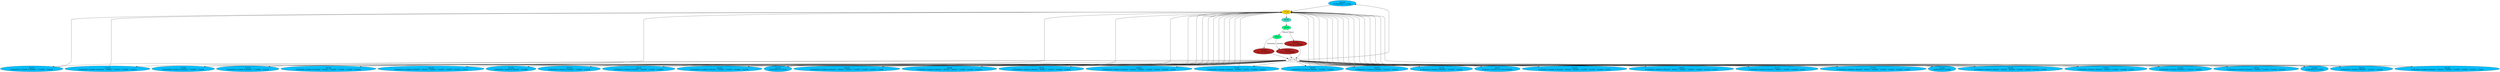 strict digraph "compose( ,  )" {
	node [label="\N"];
	"165:AS"	 [ast="<pyverilog.vparser.ast.Assign object at 0x7f415cb01350>",
		def_var="['CrcNext']",
		fillcolor=deepskyblue,
		label="165:AS
CrcNext[20] = Crc[16];",
		statements="[]",
		style=filled,
		typ=Assign,
		use_var="['Crc']"];
	"179:AL"	 [ast="<pyverilog.vparser.ast.Always object at 0x7f415c6cdb10>",
		clk_sens=True,
		fillcolor=gold,
		label="179:AL",
		sens="['Clk', 'Reset']",
		statements="[]",
		style=filled,
		typ=Always,
		use_var="['Initialize', 'Reset', 'CrcNext']"];
	"165:AS" -> "179:AL";
	"149:AS"	 [ast="<pyverilog.vparser.ast.Assign object at 0x7f415c725610>",
		def_var="['CrcNext']",
		fillcolor=deepskyblue,
		label="149:AS
CrcNext[4] = Enable & (Data[3] ^ Data[2] ^ Data[0] ^ Crc[28] ^ Crc[30] ^ Crc[31]) ^ Crc[0];",
		statements="[]",
		style=filled,
		typ=Assign,
		use_var="['Enable', 'Data', 'Data', 'Data', 'Crc', 'Crc', 'Crc', 'Crc']"];
	"149:AS" -> "179:AL";
	"162:AS"	 [ast="<pyverilog.vparser.ast.Assign object at 0x7f415caff750>",
		def_var="['CrcNext']",
		fillcolor=deepskyblue,
		label="162:AS
CrcNext[17] = Enable & (Data[1] ^ Crc[29]) ^ Crc[13];",
		statements="[]",
		style=filled,
		typ=Assign,
		use_var="['Enable', 'Data', 'Crc', 'Crc']"];
	"162:AS" -> "179:AL";
	"173:AS"	 [ast="<pyverilog.vparser.ast.Assign object at 0x7f415c6c2f50>",
		def_var="['CrcNext']",
		fillcolor=deepskyblue,
		label="173:AS
CrcNext[28] = Enable & (Data[2] ^ Crc[30]) ^ Crc[24];",
		statements="[]",
		style=filled,
		typ=Assign,
		use_var="['Enable', 'Data', 'Crc', 'Crc']"];
	"173:AS" -> "179:AL";
	"147:AS"	 [ast="<pyverilog.vparser.ast.Assign object at 0x7f415c72f490>",
		def_var="['CrcNext']",
		fillcolor=deepskyblue,
		label="147:AS
CrcNext[2] = Enable & (Data[2] ^ Data[1] ^ Data[0] ^ Crc[28] ^ Crc[29] ^ Crc[30]);",
		statements="[]",
		style=filled,
		typ=Assign,
		use_var="['Enable', 'Data', 'Data', 'Data', 'Crc', 'Crc', 'Crc']"];
	"147:AS" -> "179:AL";
	"167:AS"	 [ast="<pyverilog.vparser.ast.Assign object at 0x7f415cb01a50>",
		def_var="['CrcNext']",
		fillcolor=deepskyblue,
		label="167:AS
CrcNext[22] = Enable & (Data[0] ^ Crc[28]) ^ Crc[18];",
		statements="[]",
		style=filled,
		typ=Assign,
		use_var="['Enable', 'Data', 'Crc', 'Crc']"];
	"167:AS" -> "179:AL";
	"158:AS"	 [ast="<pyverilog.vparser.ast.Assign object at 0x7f415cafc210>",
		def_var="['CrcNext']",
		fillcolor=deepskyblue,
		label="158:AS
CrcNext[13] = Enable & (Data[3] ^ Data[2] ^ Data[1] ^ Crc[29] ^ Crc[30] ^ Crc[31]) ^ Crc[9];",
		statements="[]",
		style=filled,
		typ=Assign,
		use_var="['Enable', 'Data', 'Data', 'Data', 'Crc', 'Crc', 'Crc', 'Crc']"];
	"158:AS" -> "179:AL";
	"164:AS"	 [ast="<pyverilog.vparser.ast.Assign object at 0x7f415cb01110>",
		def_var="['CrcNext']",
		fillcolor=deepskyblue,
		label="164:AS
CrcNext[19] = Enable & (Data[3] ^ Crc[31]) ^ Crc[15];",
		statements="[]",
		style=filled,
		typ=Assign,
		use_var="['Enable', 'Data', 'Crc', 'Crc']"];
	"164:AS" -> "179:AL";
	"145:AS"	 [ast="<pyverilog.vparser.ast.Assign object at 0x7f415cb1d690>",
		def_var="['CrcNext']",
		fillcolor=deepskyblue,
		label="145:AS
CrcNext[0] = Enable & (Data[0] ^ Crc[28]);",
		statements="[]",
		style=filled,
		typ=Assign,
		use_var="['Enable', 'Data', 'Crc']"];
	"145:AS" -> "179:AL";
	"146:AS"	 [ast="<pyverilog.vparser.ast.Assign object at 0x7f415ef76ed0>",
		def_var="['CrcNext']",
		fillcolor=deepskyblue,
		label="146:AS
CrcNext[1] = Enable & (Data[1] ^ Data[0] ^ Crc[28] ^ Crc[29]);",
		statements="[]",
		style=filled,
		typ=Assign,
		use_var="['Enable', 'Data', 'Data', 'Crc', 'Crc']"];
	"146:AS" -> "179:AL";
	"180:BL"	 [ast="<pyverilog.vparser.ast.Block object at 0x7f415c6cdb50>",
		fillcolor=turquoise,
		label="180:BL",
		statements="[]",
		style=filled,
		typ=Block];
	"179:AL" -> "180:BL"	 [cond="[]",
		lineno=None];
	"181:IF"	 [ast="<pyverilog.vparser.ast.IfStatement object at 0x7f415c6cdd10>",
		fillcolor=springgreen,
		label="181:IF",
		statements="[]",
		style=filled,
		typ=IfStatement];
	"180:BL" -> "181:IF"	 [cond="[]",
		lineno=None];
	"166:AS"	 [ast="<pyverilog.vparser.ast.Assign object at 0x7f415cb01590>",
		def_var="['CrcNext']",
		fillcolor=deepskyblue,
		label="166:AS
CrcNext[21] = Crc[17];",
		statements="[]",
		style=filled,
		typ=Assign,
		use_var="['Crc']"];
	"166:AS" -> "179:AL";
	"184:IF"	 [ast="<pyverilog.vparser.ast.IfStatement object at 0x7f415c6cdf50>",
		fillcolor=springgreen,
		label="184:IF",
		statements="[]",
		style=filled,
		typ=IfStatement];
	"181:IF" -> "184:IF"	 [cond="['Reset']",
		label="!(Reset)",
		lineno=181];
	"182:NS"	 [ast="<pyverilog.vparser.ast.NonblockingSubstitution object at 0x7f415c6cdcd0>",
		fillcolor=firebrick,
		label="182:NS
Crc <= 32'hffffffff;",
		statements="[<pyverilog.vparser.ast.NonblockingSubstitution object at 0x7f415c6cdcd0>]",
		style=filled,
		typ=NonblockingSubstitution];
	"181:IF" -> "182:NS"	 [cond="['Reset']",
		label=Reset,
		lineno=181];
	"187:NS"	 [ast="<pyverilog.vparser.ast.NonblockingSubstitution object at 0x7f415c6eb150>",
		fillcolor=firebrick,
		label="187:NS
Crc <= CrcNext;",
		statements="[<pyverilog.vparser.ast.NonblockingSubstitution object at 0x7f415c6eb150>]",
		style=filled,
		typ=NonblockingSubstitution];
	"Leaf_179:AL"	 [def_var="['Crc']",
		label="Leaf_179:AL"];
	"187:NS" -> "Leaf_179:AL"	 [cond="[]",
		lineno=None];
	"169:AS"	 [ast="<pyverilog.vparser.ast.Assign object at 0x7f415cb05810>",
		def_var="['CrcNext']",
		fillcolor=deepskyblue,
		label="169:AS
CrcNext[24] = Enable & (Data[2] ^ Data[1] ^ Crc[30] ^ Crc[29]) ^ Crc[20];",
		statements="[]",
		style=filled,
		typ=Assign,
		use_var="['Enable', 'Data', 'Data', 'Crc', 'Crc', 'Crc']"];
	"169:AS" -> "179:AL";
	"155:AS"	 [ast="<pyverilog.vparser.ast.Assign object at 0x7f415cb08750>",
		def_var="['CrcNext']",
		fillcolor=deepskyblue,
		label="155:AS
CrcNext[10] = Enable & (Data[3] ^ Data[2] ^ Data[0] ^ Crc[28] ^ Crc[30] ^ Crc[31]) ^ Crc[6];",
		statements="[]",
		style=filled,
		typ=Assign,
		use_var="['Enable', 'Data', 'Data', 'Data', 'Crc', 'Crc', 'Crc', 'Crc']"];
	"155:AS" -> "179:AL";
	"184:IF" -> "187:NS"	 [cond="['Initialize']",
		label="!(Initialize)",
		lineno=184];
	"185:NS"	 [ast="<pyverilog.vparser.ast.NonblockingSubstitution object at 0x7f415c6cdf90>",
		fillcolor=firebrick,
		label="185:NS
Crc <= 32'hffffffff;",
		statements="[<pyverilog.vparser.ast.NonblockingSubstitution object at 0x7f415c6cdf90>]",
		style=filled,
		typ=NonblockingSubstitution];
	"184:IF" -> "185:NS"	 [cond="['Initialize']",
		label=Initialize,
		lineno=184];
	"170:AS"	 [ast="<pyverilog.vparser.ast.Assign object at 0x7f415cb05ed0>",
		def_var="['CrcNext']",
		fillcolor=deepskyblue,
		label="170:AS
CrcNext[25] = Enable & (Data[3] ^ Data[2] ^ Crc[31] ^ Crc[30]) ^ Crc[21];",
		statements="[]",
		style=filled,
		typ=Assign,
		use_var="['Enable', 'Data', 'Data', 'Crc', 'Crc', 'Crc']"];
	"170:AS" -> "179:AL";
	"172:AS"	 [ast="<pyverilog.vparser.ast.Assign object at 0x7f415c6c2a90>",
		def_var="['CrcNext']",
		fillcolor=deepskyblue,
		label="172:AS
CrcNext[27] = Enable & (Data[1] ^ Crc[29]) ^ Crc[23];",
		statements="[]",
		style=filled,
		typ=Assign,
		use_var="['Enable', 'Data', 'Crc', 'Crc']"];
	"172:AS" -> "179:AL";
	"156:AS"	 [ast="<pyverilog.vparser.ast.Assign object at 0x7f415cafa050>",
		def_var="['CrcNext']",
		fillcolor=deepskyblue,
		label="156:AS
CrcNext[11] = Enable & (Data[3] ^ Data[1] ^ Data[0] ^ Crc[28] ^ Crc[29] ^ Crc[31]) ^ Crc[7];",
		statements="[]",
		style=filled,
		typ=Assign,
		use_var="['Enable', 'Data', 'Data', 'Data', 'Crc', 'Crc', 'Crc', 'Crc']"];
	"156:AS" -> "179:AL";
	"154:AS"	 [ast="<pyverilog.vparser.ast.Assign object at 0x7f415c723e50>",
		def_var="['CrcNext']",
		fillcolor=deepskyblue,
		label="154:AS
CrcNext[9] = Enable & (Data[2] ^ Data[1] ^ Crc[29] ^ Crc[30]) ^ Crc[5];",
		statements="[]",
		style=filled,
		typ=Assign,
		use_var="['Enable', 'Data', 'Data', 'Crc', 'Crc', 'Crc']"];
	"154:AS" -> "179:AL";
	"176:AS"	 [ast="<pyverilog.vparser.ast.Assign object at 0x7f415c6cd8d0>",
		def_var="['CrcNext']",
		fillcolor=deepskyblue,
		label="176:AS
CrcNext[31] = Crc[27];",
		statements="[]",
		style=filled,
		typ=Assign,
		use_var="['Crc']"];
	"176:AS" -> "179:AL";
	"190:AS"	 [ast="<pyverilog.vparser.ast.Assign object at 0x7f415c6eb2d0>",
		def_var="['CrcError']",
		fillcolor=deepskyblue,
		label="190:AS
CrcError = Crc[31:0] != 32'hc704dd7b;",
		statements="[]",
		style=filled,
		typ=Assign,
		use_var="['Crc']"];
	"171:AS"	 [ast="<pyverilog.vparser.ast.Assign object at 0x7f415c6c25d0>",
		def_var="['CrcNext']",
		fillcolor=deepskyblue,
		label="171:AS
CrcNext[26] = Enable & (Data[3] ^ Data[0] ^ Crc[31] ^ Crc[28]) ^ Crc[22];",
		statements="[]",
		style=filled,
		typ=Assign,
		use_var="['Enable', 'Data', 'Data', 'Crc', 'Crc', 'Crc']"];
	"171:AS" -> "179:AL";
	"160:AS"	 [ast="<pyverilog.vparser.ast.Assign object at 0x7f415cafcd90>",
		def_var="['CrcNext']",
		fillcolor=deepskyblue,
		label="160:AS
CrcNext[15] = Enable & (Data[3] ^ Crc[31]) ^ Crc[11];",
		statements="[]",
		style=filled,
		typ=Assign,
		use_var="['Enable', 'Data', 'Crc', 'Crc']"];
	"160:AS" -> "179:AL";
	"150:AS"	 [ast="<pyverilog.vparser.ast.Assign object at 0x7f415c725ed0>",
		def_var="['CrcNext']",
		fillcolor=deepskyblue,
		label="150:AS
CrcNext[5] = Enable & (Data[3] ^ Data[1] ^ Data[0] ^ Crc[28] ^ Crc[29] ^ Crc[31]) ^ Crc[1];",
		statements="[]",
		style=filled,
		typ=Assign,
		use_var="['Enable', 'Data', 'Data', 'Data', 'Crc', 'Crc', 'Crc', 'Crc']"];
	"150:AS" -> "179:AL";
	"157:AS"	 [ast="<pyverilog.vparser.ast.Assign object at 0x7f415cafa910>",
		def_var="['CrcNext']",
		fillcolor=deepskyblue,
		label="157:AS
CrcNext[12] = Enable & (Data[2] ^ Data[1] ^ Data[0] ^ Crc[28] ^ Crc[29] ^ Crc[30]) ^ Crc[8];",
		statements="[]",
		style=filled,
		typ=Assign,
		use_var="['Enable', 'Data', 'Data', 'Data', 'Crc', 'Crc', 'Crc', 'Crc']"];
	"157:AS" -> "179:AL";
	"174:AS"	 [ast="<pyverilog.vparser.ast.Assign object at 0x7f415c6cd450>",
		def_var="['CrcNext']",
		fillcolor=deepskyblue,
		label="174:AS
CrcNext[29] = Enable & (Data[3] ^ Crc[31]) ^ Crc[25];",
		statements="[]",
		style=filled,
		typ=Assign,
		use_var="['Enable', 'Data', 'Crc', 'Crc']"];
	"174:AS" -> "179:AL";
	"148:AS"	 [ast="<pyverilog.vparser.ast.Assign object at 0x7f415c72fc50>",
		def_var="['CrcNext']",
		fillcolor=deepskyblue,
		label="148:AS
CrcNext[3] = Enable & (Data[3] ^ Data[2] ^ Data[1] ^ Crc[29] ^ Crc[30] ^ Crc[31]);",
		statements="[]",
		style=filled,
		typ=Assign,
		use_var="['Enable', 'Data', 'Data', 'Data', 'Crc', 'Crc', 'Crc']"];
	"148:AS" -> "179:AL";
	"152:AS"	 [ast="<pyverilog.vparser.ast.Assign object at 0x7f415c724e90>",
		def_var="['CrcNext']",
		fillcolor=deepskyblue,
		label="152:AS
CrcNext[7] = Enable & (Data[3] ^ Data[2] ^ Data[0] ^ Crc[28] ^ Crc[30] ^ Crc[31]) ^ Crc[3];",
		statements="[]",
		style=filled,
		typ=Assign,
		use_var="['Enable', 'Data', 'Data', 'Data', 'Crc', 'Crc', 'Crc', 'Crc']"];
	"152:AS" -> "179:AL";
	"151:AS"	 [ast="<pyverilog.vparser.ast.Assign object at 0x7f415c7245d0>",
		def_var="['CrcNext']",
		fillcolor=deepskyblue,
		label="151:AS
CrcNext[6] = Enable & (Data[2] ^ Data[1] ^ Crc[29] ^ Crc[30]) ^ Crc[2];",
		statements="[]",
		style=filled,
		typ=Assign,
		use_var="['Enable', 'Data', 'Data', 'Crc', 'Crc', 'Crc']"];
	"151:AS" -> "179:AL";
	"182:NS" -> "Leaf_179:AL"	 [cond="[]",
		lineno=None];
	"185:NS" -> "Leaf_179:AL"	 [cond="[]",
		lineno=None];
	"175:AS"	 [ast="<pyverilog.vparser.ast.Assign object at 0x7f415c6cd690>",
		def_var="['CrcNext']",
		fillcolor=deepskyblue,
		label="175:AS
CrcNext[30] = Crc[26];",
		statements="[]",
		style=filled,
		typ=Assign,
		use_var="['Crc']"];
	"175:AS" -> "179:AL";
	"159:AS"	 [ast="<pyverilog.vparser.ast.Assign object at 0x7f415cafc8d0>",
		def_var="['CrcNext']",
		fillcolor=deepskyblue,
		label="159:AS
CrcNext[14] = Enable & (Data[3] ^ Data[2] ^ Crc[30] ^ Crc[31]) ^ Crc[10];",
		statements="[]",
		style=filled,
		typ=Assign,
		use_var="['Enable', 'Data', 'Data', 'Crc', 'Crc', 'Crc']"];
	"159:AS" -> "179:AL";
	"Leaf_179:AL" -> "165:AS";
	"Leaf_179:AL" -> "149:AS";
	"Leaf_179:AL" -> "162:AS";
	"Leaf_179:AL" -> "173:AS";
	"Leaf_179:AL" -> "147:AS";
	"Leaf_179:AL" -> "167:AS";
	"Leaf_179:AL" -> "158:AS";
	"Leaf_179:AL" -> "164:AS";
	"Leaf_179:AL" -> "145:AS";
	"Leaf_179:AL" -> "146:AS";
	"Leaf_179:AL" -> "166:AS";
	"Leaf_179:AL" -> "169:AS";
	"Leaf_179:AL" -> "155:AS";
	"Leaf_179:AL" -> "170:AS";
	"Leaf_179:AL" -> "172:AS";
	"Leaf_179:AL" -> "156:AS";
	"Leaf_179:AL" -> "154:AS";
	"Leaf_179:AL" -> "176:AS";
	"Leaf_179:AL" -> "190:AS";
	"Leaf_179:AL" -> "171:AS";
	"Leaf_179:AL" -> "160:AS";
	"Leaf_179:AL" -> "150:AS";
	"Leaf_179:AL" -> "157:AS";
	"Leaf_179:AL" -> "174:AS";
	"Leaf_179:AL" -> "148:AS";
	"Leaf_179:AL" -> "152:AS";
	"Leaf_179:AL" -> "151:AS";
	"Leaf_179:AL" -> "175:AS";
	"Leaf_179:AL" -> "159:AS";
	"153:AS"	 [ast="<pyverilog.vparser.ast.Assign object at 0x7f415c723790>",
		def_var="['CrcNext']",
		fillcolor=deepskyblue,
		label="153:AS
CrcNext[8] = Enable & (Data[3] ^ Data[1] ^ Data[0] ^ Crc[28] ^ Crc[29] ^ Crc[31]) ^ Crc[4];",
		statements="[]",
		style=filled,
		typ=Assign,
		use_var="['Enable', 'Data', 'Data', 'Data', 'Crc', 'Crc', 'Crc', 'Crc']"];
	"Leaf_179:AL" -> "153:AS";
	"163:AS"	 [ast="<pyverilog.vparser.ast.Assign object at 0x7f415caffc10>",
		def_var="['CrcNext']",
		fillcolor=deepskyblue,
		label="163:AS
CrcNext[18] = Enable & (Data[2] ^ Crc[30]) ^ Crc[14];",
		statements="[]",
		style=filled,
		typ=Assign,
		use_var="['Enable', 'Data', 'Crc', 'Crc']"];
	"Leaf_179:AL" -> "163:AS";
	"161:AS"	 [ast="<pyverilog.vparser.ast.Assign object at 0x7f415caff290>",
		def_var="['CrcNext']",
		fillcolor=deepskyblue,
		label="161:AS
CrcNext[16] = Enable & (Data[0] ^ Crc[28]) ^ Crc[12];",
		statements="[]",
		style=filled,
		typ=Assign,
		use_var="['Enable', 'Data', 'Crc', 'Crc']"];
	"Leaf_179:AL" -> "161:AS";
	"168:AS"	 [ast="<pyverilog.vparser.ast.Assign object at 0x7f415cb05150>",
		def_var="['CrcNext']",
		fillcolor=deepskyblue,
		label="168:AS
CrcNext[23] = Enable & (Data[1] ^ Data[0] ^ Crc[29] ^ Crc[28]) ^ Crc[19];",
		statements="[]",
		style=filled,
		typ=Assign,
		use_var="['Enable', 'Data', 'Data', 'Crc', 'Crc', 'Crc']"];
	"Leaf_179:AL" -> "168:AS";
	"153:AS" -> "179:AL";
	"163:AS" -> "179:AL";
	"161:AS" -> "179:AL";
	"168:AS" -> "179:AL";
}
